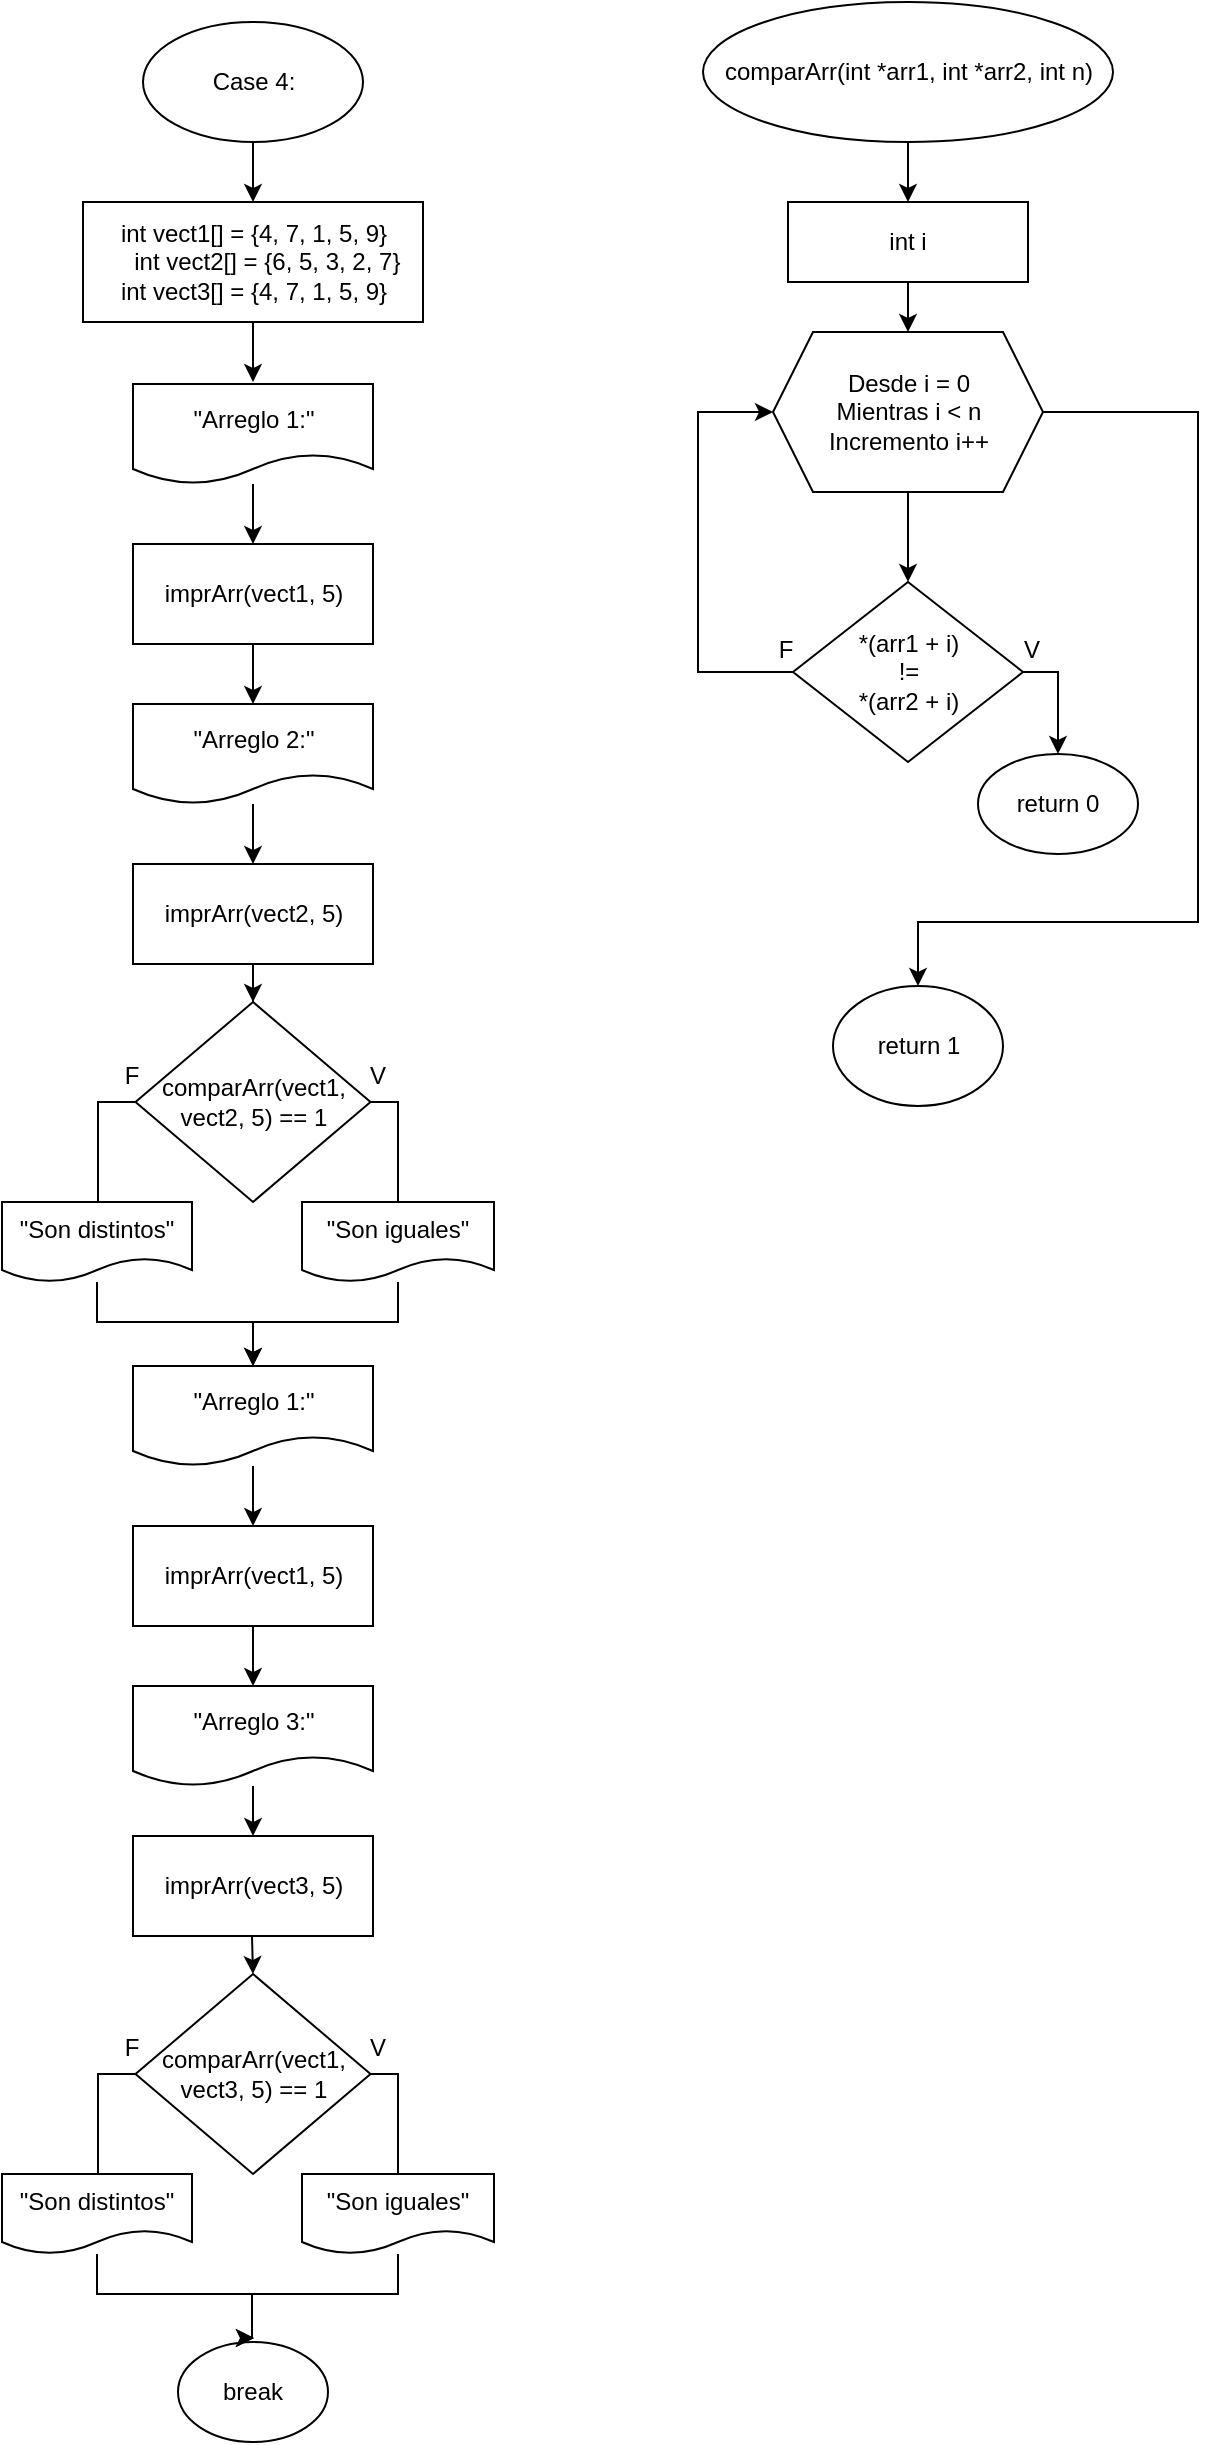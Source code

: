 <mxfile version="22.0.0" type="device">
  <diagram name="Página-1" id="5vkWipXI4Jd7R3DipBLy">
    <mxGraphModel dx="1434" dy="802" grid="1" gridSize="10" guides="1" tooltips="1" connect="1" arrows="1" fold="1" page="1" pageScale="1" pageWidth="827" pageHeight="1169" math="0" shadow="0">
      <root>
        <mxCell id="0" />
        <mxCell id="1" parent="0" />
        <mxCell id="yecwBfwort3IGkdsRdy6-18" style="edgeStyle=orthogonalEdgeStyle;rounded=0;orthogonalLoop=1;jettySize=auto;html=1;entryX=0.5;entryY=0;entryDx=0;entryDy=0;" edge="1" parent="1" source="yecwBfwort3IGkdsRdy6-1" target="yecwBfwort3IGkdsRdy6-16">
          <mxGeometry relative="1" as="geometry" />
        </mxCell>
        <mxCell id="yecwBfwort3IGkdsRdy6-1" value="Case 4:" style="ellipse;whiteSpace=wrap;html=1;" vertex="1" parent="1">
          <mxGeometry x="162.5" y="50" width="110" height="60" as="geometry" />
        </mxCell>
        <mxCell id="yecwBfwort3IGkdsRdy6-21" style="edgeStyle=orthogonalEdgeStyle;rounded=0;orthogonalLoop=1;jettySize=auto;html=1;entryX=0.5;entryY=0;entryDx=0;entryDy=0;" edge="1" parent="1" source="yecwBfwort3IGkdsRdy6-2" target="yecwBfwort3IGkdsRdy6-19">
          <mxGeometry relative="1" as="geometry" />
        </mxCell>
        <mxCell id="yecwBfwort3IGkdsRdy6-2" value="comparArr(int *arr1, int *arr2, int n)" style="ellipse;whiteSpace=wrap;html=1;" vertex="1" parent="1">
          <mxGeometry x="442.5" y="40" width="205" height="70" as="geometry" />
        </mxCell>
        <mxCell id="yecwBfwort3IGkdsRdy6-11" style="edgeStyle=orthogonalEdgeStyle;rounded=0;orthogonalLoop=1;jettySize=auto;html=1;entryX=0.5;entryY=0;entryDx=0;entryDy=0;" edge="1" parent="1" source="yecwBfwort3IGkdsRdy6-6" target="yecwBfwort3IGkdsRdy6-7">
          <mxGeometry relative="1" as="geometry" />
        </mxCell>
        <mxCell id="yecwBfwort3IGkdsRdy6-6" value="&quot;Arreglo 1:&quot;" style="shape=document;whiteSpace=wrap;html=1;boundedLbl=1;" vertex="1" parent="1">
          <mxGeometry x="157.5" y="231" width="120" height="50" as="geometry" />
        </mxCell>
        <mxCell id="yecwBfwort3IGkdsRdy6-12" style="edgeStyle=orthogonalEdgeStyle;rounded=0;orthogonalLoop=1;jettySize=auto;html=1;entryX=0.5;entryY=0;entryDx=0;entryDy=0;" edge="1" parent="1" source="yecwBfwort3IGkdsRdy6-7">
          <mxGeometry relative="1" as="geometry">
            <mxPoint x="217.5" y="391" as="targetPoint" />
          </mxGeometry>
        </mxCell>
        <mxCell id="yecwBfwort3IGkdsRdy6-7" value="imprArr(vect1, 5)" style="rounded=0;whiteSpace=wrap;html=1;" vertex="1" parent="1">
          <mxGeometry x="157.5" y="311" width="120" height="50" as="geometry" />
        </mxCell>
        <mxCell id="yecwBfwort3IGkdsRdy6-13" value="break" style="ellipse;whiteSpace=wrap;html=1;" vertex="1" parent="1">
          <mxGeometry x="180" y="1210" width="75" height="50" as="geometry" />
        </mxCell>
        <mxCell id="yecwBfwort3IGkdsRdy6-17" style="edgeStyle=orthogonalEdgeStyle;rounded=0;orthogonalLoop=1;jettySize=auto;html=1;entryX=0.5;entryY=0;entryDx=0;entryDy=0;" edge="1" parent="1" source="yecwBfwort3IGkdsRdy6-16">
          <mxGeometry relative="1" as="geometry">
            <mxPoint x="217.5" y="230" as="targetPoint" />
          </mxGeometry>
        </mxCell>
        <mxCell id="yecwBfwort3IGkdsRdy6-16" value="&lt;div&gt;int vect1[] = {4, 7, 1, 5, 9}&lt;/div&gt;&lt;div&gt;&amp;nbsp; &amp;nbsp; int vect2[] = {6, 5, 3, 2, 7}&lt;/div&gt;&lt;div&gt;int vect3[] = {4, 7, 1, 5, 9}&lt;br&gt;&lt;/div&gt;" style="rounded=0;whiteSpace=wrap;html=1;" vertex="1" parent="1">
          <mxGeometry x="132.5" y="140" width="170" height="60" as="geometry" />
        </mxCell>
        <mxCell id="yecwBfwort3IGkdsRdy6-23" style="edgeStyle=orthogonalEdgeStyle;rounded=0;orthogonalLoop=1;jettySize=auto;html=1;entryX=0.5;entryY=0;entryDx=0;entryDy=0;" edge="1" parent="1" source="yecwBfwort3IGkdsRdy6-19" target="yecwBfwort3IGkdsRdy6-22">
          <mxGeometry relative="1" as="geometry" />
        </mxCell>
        <mxCell id="yecwBfwort3IGkdsRdy6-19" value="int i" style="rounded=0;whiteSpace=wrap;html=1;" vertex="1" parent="1">
          <mxGeometry x="485" y="140" width="120" height="40" as="geometry" />
        </mxCell>
        <mxCell id="yecwBfwort3IGkdsRdy6-25" style="edgeStyle=orthogonalEdgeStyle;rounded=0;orthogonalLoop=1;jettySize=auto;html=1;entryX=0.5;entryY=0;entryDx=0;entryDy=0;" edge="1" parent="1" source="yecwBfwort3IGkdsRdy6-22">
          <mxGeometry relative="1" as="geometry">
            <mxPoint x="545.0" y="330" as="targetPoint" />
          </mxGeometry>
        </mxCell>
        <mxCell id="yecwBfwort3IGkdsRdy6-49" style="edgeStyle=orthogonalEdgeStyle;rounded=0;orthogonalLoop=1;jettySize=auto;html=1;entryX=0.5;entryY=0;entryDx=0;entryDy=0;" edge="1" parent="1" source="yecwBfwort3IGkdsRdy6-22" target="yecwBfwort3IGkdsRdy6-38">
          <mxGeometry relative="1" as="geometry">
            <Array as="points">
              <mxPoint x="690" y="245" />
              <mxPoint x="690" y="500" />
              <mxPoint x="550" y="500" />
            </Array>
          </mxGeometry>
        </mxCell>
        <mxCell id="yecwBfwort3IGkdsRdy6-22" value="Desde i = 0&lt;br&gt;Mientras i &amp;lt; n&lt;br&gt;Incremento i++" style="shape=hexagon;perimeter=hexagonPerimeter2;whiteSpace=wrap;html=1;fixedSize=1;" vertex="1" parent="1">
          <mxGeometry x="477.5" y="205" width="135" height="80" as="geometry" />
        </mxCell>
        <mxCell id="yecwBfwort3IGkdsRdy6-29" style="edgeStyle=orthogonalEdgeStyle;rounded=0;orthogonalLoop=1;jettySize=auto;html=1;entryX=0.5;entryY=0;entryDx=0;entryDy=0;" edge="1" parent="1" source="yecwBfwort3IGkdsRdy6-30" target="yecwBfwort3IGkdsRdy6-32">
          <mxGeometry relative="1" as="geometry" />
        </mxCell>
        <mxCell id="yecwBfwort3IGkdsRdy6-30" value="&quot;Arreglo 2:&quot;" style="shape=document;whiteSpace=wrap;html=1;boundedLbl=1;" vertex="1" parent="1">
          <mxGeometry x="157.5" y="391" width="120" height="50" as="geometry" />
        </mxCell>
        <mxCell id="yecwBfwort3IGkdsRdy6-53" style="edgeStyle=orthogonalEdgeStyle;rounded=0;orthogonalLoop=1;jettySize=auto;html=1;entryX=0.5;entryY=0;entryDx=0;entryDy=0;" edge="1" parent="1" source="yecwBfwort3IGkdsRdy6-32" target="yecwBfwort3IGkdsRdy6-52">
          <mxGeometry relative="1" as="geometry" />
        </mxCell>
        <mxCell id="yecwBfwort3IGkdsRdy6-32" value="imprArr(vect2, 5)" style="rounded=0;whiteSpace=wrap;html=1;" vertex="1" parent="1">
          <mxGeometry x="157.5" y="471" width="120" height="50" as="geometry" />
        </mxCell>
        <mxCell id="yecwBfwort3IGkdsRdy6-38" value="return 1" style="ellipse;whiteSpace=wrap;html=1;" vertex="1" parent="1">
          <mxGeometry x="507.5" y="532" width="85" height="60" as="geometry" />
        </mxCell>
        <mxCell id="yecwBfwort3IGkdsRdy6-47" style="edgeStyle=orthogonalEdgeStyle;rounded=0;orthogonalLoop=1;jettySize=auto;html=1;entryX=0.5;entryY=0;entryDx=0;entryDy=0;" edge="1" parent="1" source="yecwBfwort3IGkdsRdy6-45" target="yecwBfwort3IGkdsRdy6-46">
          <mxGeometry relative="1" as="geometry">
            <Array as="points">
              <mxPoint x="620" y="375" />
            </Array>
          </mxGeometry>
        </mxCell>
        <mxCell id="yecwBfwort3IGkdsRdy6-48" style="edgeStyle=orthogonalEdgeStyle;rounded=0;orthogonalLoop=1;jettySize=auto;html=1;entryX=0;entryY=0.5;entryDx=0;entryDy=0;" edge="1" parent="1" source="yecwBfwort3IGkdsRdy6-45" target="yecwBfwort3IGkdsRdy6-22">
          <mxGeometry relative="1" as="geometry">
            <Array as="points">
              <mxPoint x="440" y="375" />
              <mxPoint x="440" y="245" />
            </Array>
          </mxGeometry>
        </mxCell>
        <mxCell id="yecwBfwort3IGkdsRdy6-45" value="*(arr1 + i)&lt;br&gt;!=&lt;br&gt;*(arr2 + i)" style="rhombus;whiteSpace=wrap;html=1;" vertex="1" parent="1">
          <mxGeometry x="487.5" y="330" width="115" height="90" as="geometry" />
        </mxCell>
        <mxCell id="yecwBfwort3IGkdsRdy6-46" value="return 0" style="ellipse;whiteSpace=wrap;html=1;" vertex="1" parent="1">
          <mxGeometry x="580" y="416" width="80" height="50" as="geometry" />
        </mxCell>
        <mxCell id="yecwBfwort3IGkdsRdy6-50" value="V" style="text;html=1;strokeColor=none;fillColor=none;align=center;verticalAlign=middle;whiteSpace=wrap;rounded=0;" vertex="1" parent="1">
          <mxGeometry x="577" y="349" width="60" height="30" as="geometry" />
        </mxCell>
        <mxCell id="yecwBfwort3IGkdsRdy6-51" value="F" style="text;html=1;strokeColor=none;fillColor=none;align=center;verticalAlign=middle;whiteSpace=wrap;rounded=0;" vertex="1" parent="1">
          <mxGeometry x="453.5" y="349" width="60" height="30" as="geometry" />
        </mxCell>
        <mxCell id="yecwBfwort3IGkdsRdy6-56" style="edgeStyle=orthogonalEdgeStyle;rounded=0;orthogonalLoop=1;jettySize=auto;html=1;entryX=0.5;entryY=0;entryDx=0;entryDy=0;" edge="1" parent="1" source="yecwBfwort3IGkdsRdy6-52" target="yecwBfwort3IGkdsRdy6-55">
          <mxGeometry relative="1" as="geometry">
            <Array as="points">
              <mxPoint x="140" y="590" />
              <mxPoint x="140" y="670" />
            </Array>
          </mxGeometry>
        </mxCell>
        <mxCell id="yecwBfwort3IGkdsRdy6-57" style="edgeStyle=orthogonalEdgeStyle;rounded=0;orthogonalLoop=1;jettySize=auto;html=1;entryX=0.5;entryY=0;entryDx=0;entryDy=0;" edge="1" parent="1" source="yecwBfwort3IGkdsRdy6-52" target="yecwBfwort3IGkdsRdy6-54">
          <mxGeometry relative="1" as="geometry">
            <Array as="points">
              <mxPoint x="290" y="590" />
              <mxPoint x="290" y="670" />
            </Array>
          </mxGeometry>
        </mxCell>
        <mxCell id="yecwBfwort3IGkdsRdy6-52" value="comparArr(vect1, vect2, 5) == 1" style="rhombus;whiteSpace=wrap;html=1;" vertex="1" parent="1">
          <mxGeometry x="158.75" y="540" width="117.5" height="100" as="geometry" />
        </mxCell>
        <mxCell id="yecwBfwort3IGkdsRdy6-70" style="edgeStyle=orthogonalEdgeStyle;rounded=0;orthogonalLoop=1;jettySize=auto;html=1;entryX=0.5;entryY=0;entryDx=0;entryDy=0;" edge="1" parent="1" source="yecwBfwort3IGkdsRdy6-54" target="yecwBfwort3IGkdsRdy6-61">
          <mxGeometry relative="1" as="geometry">
            <Array as="points">
              <mxPoint x="290" y="700" />
              <mxPoint x="217" y="700" />
            </Array>
          </mxGeometry>
        </mxCell>
        <mxCell id="yecwBfwort3IGkdsRdy6-54" value="&quot;Son iguales&quot;" style="shape=document;whiteSpace=wrap;html=1;boundedLbl=1;" vertex="1" parent="1">
          <mxGeometry x="242" y="640" width="96" height="40" as="geometry" />
        </mxCell>
        <mxCell id="yecwBfwort3IGkdsRdy6-69" style="edgeStyle=orthogonalEdgeStyle;rounded=0;orthogonalLoop=1;jettySize=auto;html=1;entryX=0.5;entryY=0;entryDx=0;entryDy=0;" edge="1" parent="1" source="yecwBfwort3IGkdsRdy6-55" target="yecwBfwort3IGkdsRdy6-61">
          <mxGeometry relative="1" as="geometry">
            <Array as="points">
              <mxPoint x="139" y="700" />
              <mxPoint x="217" y="700" />
            </Array>
          </mxGeometry>
        </mxCell>
        <mxCell id="yecwBfwort3IGkdsRdy6-55" value="&quot;Son distintos&quot;" style="shape=document;whiteSpace=wrap;html=1;boundedLbl=1;" vertex="1" parent="1">
          <mxGeometry x="92" y="640" width="95" height="40" as="geometry" />
        </mxCell>
        <mxCell id="yecwBfwort3IGkdsRdy6-58" value="V" style="text;html=1;strokeColor=none;fillColor=none;align=center;verticalAlign=middle;whiteSpace=wrap;rounded=0;" vertex="1" parent="1">
          <mxGeometry x="250" y="562" width="60" height="30" as="geometry" />
        </mxCell>
        <mxCell id="yecwBfwort3IGkdsRdy6-59" value="F" style="text;html=1;strokeColor=none;fillColor=none;align=center;verticalAlign=middle;whiteSpace=wrap;rounded=0;" vertex="1" parent="1">
          <mxGeometry x="127" y="562" width="60" height="30" as="geometry" />
        </mxCell>
        <mxCell id="yecwBfwort3IGkdsRdy6-60" style="edgeStyle=orthogonalEdgeStyle;rounded=0;orthogonalLoop=1;jettySize=auto;html=1;entryX=0.5;entryY=0;entryDx=0;entryDy=0;" edge="1" parent="1" source="yecwBfwort3IGkdsRdy6-61" target="yecwBfwort3IGkdsRdy6-63">
          <mxGeometry relative="1" as="geometry" />
        </mxCell>
        <mxCell id="yecwBfwort3IGkdsRdy6-61" value="&quot;Arreglo 1:&quot;" style="shape=document;whiteSpace=wrap;html=1;boundedLbl=1;" vertex="1" parent="1">
          <mxGeometry x="157.5" y="722" width="120" height="50" as="geometry" />
        </mxCell>
        <mxCell id="yecwBfwort3IGkdsRdy6-62" style="edgeStyle=orthogonalEdgeStyle;rounded=0;orthogonalLoop=1;jettySize=auto;html=1;entryX=0.5;entryY=0;entryDx=0;entryDy=0;" edge="1" parent="1" source="yecwBfwort3IGkdsRdy6-63">
          <mxGeometry relative="1" as="geometry">
            <mxPoint x="217.5" y="882" as="targetPoint" />
          </mxGeometry>
        </mxCell>
        <mxCell id="yecwBfwort3IGkdsRdy6-63" value="imprArr(vect1, 5)" style="rounded=0;whiteSpace=wrap;html=1;" vertex="1" parent="1">
          <mxGeometry x="157.5" y="802" width="120" height="50" as="geometry" />
        </mxCell>
        <mxCell id="yecwBfwort3IGkdsRdy6-65" style="edgeStyle=orthogonalEdgeStyle;rounded=0;orthogonalLoop=1;jettySize=auto;html=1;entryX=0.5;entryY=0;entryDx=0;entryDy=0;" edge="1" parent="1" source="yecwBfwort3IGkdsRdy6-66" target="yecwBfwort3IGkdsRdy6-68">
          <mxGeometry relative="1" as="geometry" />
        </mxCell>
        <mxCell id="yecwBfwort3IGkdsRdy6-66" value="&quot;Arreglo 3:&quot;" style="shape=document;whiteSpace=wrap;html=1;boundedLbl=1;" vertex="1" parent="1">
          <mxGeometry x="157.5" y="882" width="120" height="50" as="geometry" />
        </mxCell>
        <mxCell id="yecwBfwort3IGkdsRdy6-68" value="imprArr(vect3, 5)" style="rounded=0;whiteSpace=wrap;html=1;" vertex="1" parent="1">
          <mxGeometry x="157.5" y="957" width="120" height="50" as="geometry" />
        </mxCell>
        <mxCell id="yecwBfwort3IGkdsRdy6-71" style="edgeStyle=orthogonalEdgeStyle;rounded=0;orthogonalLoop=1;jettySize=auto;html=1;entryX=0.5;entryY=0;entryDx=0;entryDy=0;" edge="1" parent="1" target="yecwBfwort3IGkdsRdy6-74">
          <mxGeometry relative="1" as="geometry">
            <mxPoint x="217" y="1007" as="sourcePoint" />
          </mxGeometry>
        </mxCell>
        <mxCell id="yecwBfwort3IGkdsRdy6-72" style="edgeStyle=orthogonalEdgeStyle;rounded=0;orthogonalLoop=1;jettySize=auto;html=1;entryX=0.5;entryY=0;entryDx=0;entryDy=0;" edge="1" parent="1" source="yecwBfwort3IGkdsRdy6-74" target="yecwBfwort3IGkdsRdy6-78">
          <mxGeometry relative="1" as="geometry">
            <Array as="points">
              <mxPoint x="140" y="1076" />
              <mxPoint x="140" y="1156" />
            </Array>
          </mxGeometry>
        </mxCell>
        <mxCell id="yecwBfwort3IGkdsRdy6-73" style="edgeStyle=orthogonalEdgeStyle;rounded=0;orthogonalLoop=1;jettySize=auto;html=1;entryX=0.5;entryY=0;entryDx=0;entryDy=0;" edge="1" parent="1" source="yecwBfwort3IGkdsRdy6-74" target="yecwBfwort3IGkdsRdy6-76">
          <mxGeometry relative="1" as="geometry">
            <Array as="points">
              <mxPoint x="290" y="1076" />
              <mxPoint x="290" y="1156" />
            </Array>
          </mxGeometry>
        </mxCell>
        <mxCell id="yecwBfwort3IGkdsRdy6-74" value="comparArr(vect1, vect3, 5) == 1" style="rhombus;whiteSpace=wrap;html=1;" vertex="1" parent="1">
          <mxGeometry x="158.75" y="1026" width="117.5" height="100" as="geometry" />
        </mxCell>
        <mxCell id="yecwBfwort3IGkdsRdy6-75" style="edgeStyle=orthogonalEdgeStyle;rounded=0;orthogonalLoop=1;jettySize=auto;html=1;entryX=0.5;entryY=0;entryDx=0;entryDy=0;" edge="1" parent="1" source="yecwBfwort3IGkdsRdy6-76">
          <mxGeometry relative="1" as="geometry">
            <mxPoint x="218" y="1208" as="targetPoint" />
            <Array as="points">
              <mxPoint x="290" y="1186" />
              <mxPoint x="217" y="1186" />
            </Array>
          </mxGeometry>
        </mxCell>
        <mxCell id="yecwBfwort3IGkdsRdy6-76" value="&quot;Son iguales&quot;" style="shape=document;whiteSpace=wrap;html=1;boundedLbl=1;" vertex="1" parent="1">
          <mxGeometry x="242" y="1126" width="96" height="40" as="geometry" />
        </mxCell>
        <mxCell id="yecwBfwort3IGkdsRdy6-77" style="edgeStyle=orthogonalEdgeStyle;rounded=0;orthogonalLoop=1;jettySize=auto;html=1;entryX=0.5;entryY=0;entryDx=0;entryDy=0;" edge="1" parent="1" source="yecwBfwort3IGkdsRdy6-78">
          <mxGeometry relative="1" as="geometry">
            <mxPoint x="218" y="1208" as="targetPoint" />
            <Array as="points">
              <mxPoint x="139" y="1186" />
              <mxPoint x="217" y="1186" />
            </Array>
          </mxGeometry>
        </mxCell>
        <mxCell id="yecwBfwort3IGkdsRdy6-78" value="&quot;Son distintos&quot;" style="shape=document;whiteSpace=wrap;html=1;boundedLbl=1;" vertex="1" parent="1">
          <mxGeometry x="92" y="1126" width="95" height="40" as="geometry" />
        </mxCell>
        <mxCell id="yecwBfwort3IGkdsRdy6-79" value="V" style="text;html=1;strokeColor=none;fillColor=none;align=center;verticalAlign=middle;whiteSpace=wrap;rounded=0;" vertex="1" parent="1">
          <mxGeometry x="250" y="1048" width="60" height="30" as="geometry" />
        </mxCell>
        <mxCell id="yecwBfwort3IGkdsRdy6-80" value="F" style="text;html=1;strokeColor=none;fillColor=none;align=center;verticalAlign=middle;whiteSpace=wrap;rounded=0;" vertex="1" parent="1">
          <mxGeometry x="127" y="1048" width="60" height="30" as="geometry" />
        </mxCell>
      </root>
    </mxGraphModel>
  </diagram>
</mxfile>
